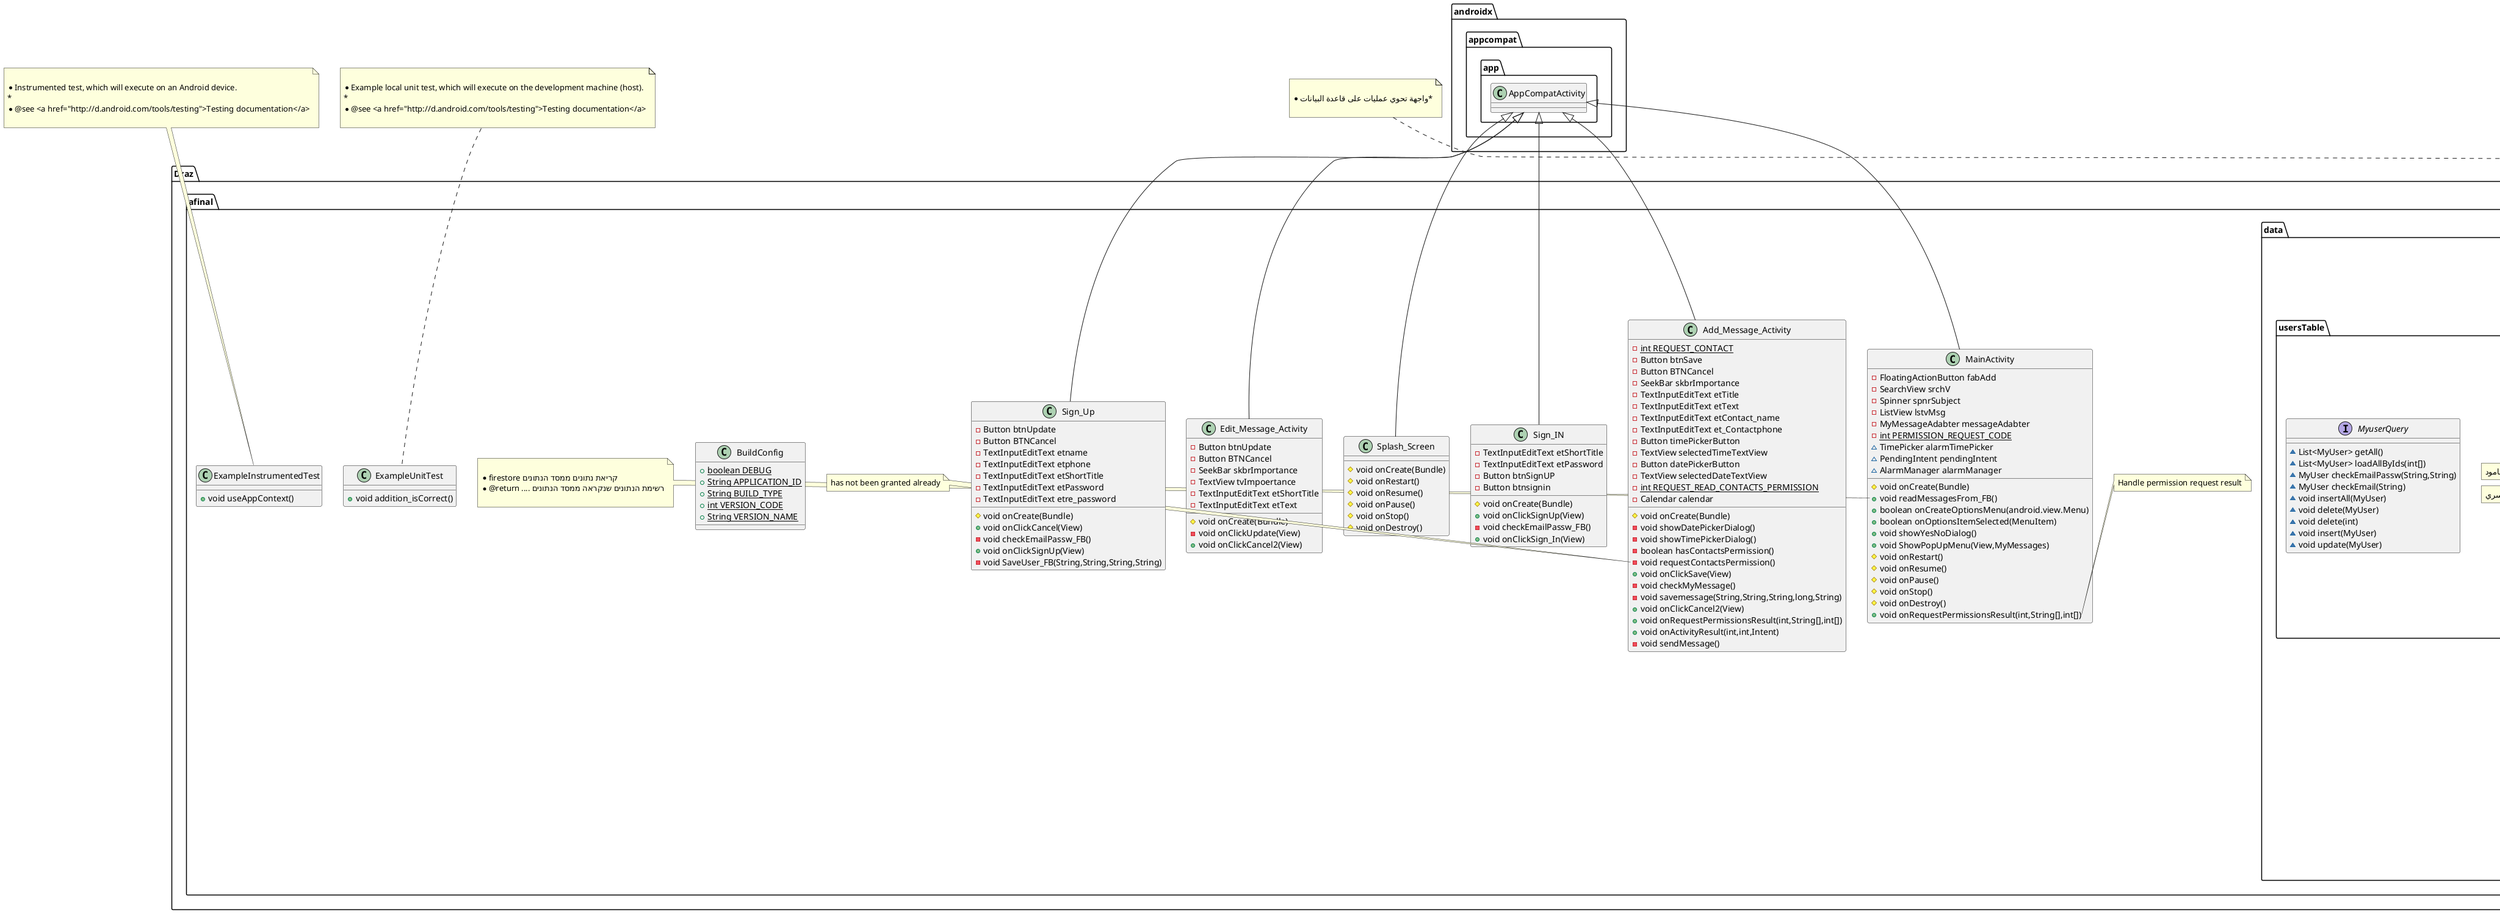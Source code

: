 @startuml
class Draz.afinal.MainActivity {
- FloatingActionButton fabAdd
- SearchView srchV
- Spinner spnrSubject
- ListView lstvMsg
- MyMessageAdabter messageAdabter
- {static} int PERMISSION_REQUEST_CODE
~ TimePicker alarmTimePicker
~ PendingIntent pendingIntent
~ AlarmManager alarmManager
# void onCreate(Bundle)
+ void readMessagesFrom_FB()
+ boolean onCreateOptionsMenu(android.view.Menu)
+ boolean onOptionsItemSelected(MenuItem)
+ void showYesNoDialog()
+ void ShowPopUpMenu(View,MyMessages)
# void onRestart()
# void onResume()
# void onPause()
# void onStop()
# void onDestroy()
+ void onRequestPermissionsResult(int,String[],int[])
}

note left of Draz.afinal.MainActivity::readMessagesFrom_FB()

     *  קריאת נתונים ממסד הנתונים firestore
     * @return .... רשימת הנתונים שנקראה ממסד הנתונים
     
end note
note right of Draz.afinal.MainActivity::onRequestPermissionsResult(int,String[],int[])
 Handle permission request result
end note

class Draz.afinal.data.MyMessage.MyMessages {
+ long keyid
+ String title
+ int importance
+ String text
+ String contact_name
+ String contact_phone
+ long time
+ boolean isCompleted
+ String mesjId
- String uid
+ String phone
+ long getKeyid()
+ void setKeyid(long)
+ String getTitle()
+ void setTitle(String)
+ int getImportance()
+ void setImportance(int)
+ String getText()
+ void setText(String)
+ String getContact_name()
+ void setContact_name(String)
+ String getContact_phone()
+ void setContact_phone(String)
+ long getTime()
+ void setTime(long)
+ boolean isCompleted()
+ void setCompleted(boolean)
+ String getMesjId()
+ void setMesjId(String)
+ String getUid()
+ void setUid(String)
+ String getPhone()
+ void setPhone(String)
+ String toString()
}
note left of Draz.afinal.data.MyMessage.MyMessages::title
عنوان الرسالة
end note
note right of Draz.afinal.data.MyMessage.MyMessages::importance
درجة الاهمية 1-5
end note
note left of Draz.afinal.data.MyMessage.MyMessages::text
نص الرسالة
end note
note right of Draz.afinal.data.MyMessage.MyMessages::contact_name
 اسماء جهات الاتصال
end note
note left of Draz.afinal.data.MyMessage.MyMessages::contact_phone
رقم الهاتف
end note
note right of Draz.afinal.data.MyMessage.MyMessages::time
الوفت(الساعة/الدقائق)
end note
note left of Draz.afinal.data.MyMessage.MyMessages::isCompleted
هل تمت الرسالة
end note
note right of Draz.afinal.data.MyMessage.MyMessages::mesjId
رقم  الرسالة
end note
note left of Draz.afinal.data.MyMessage.MyMessages::phone
رقم الهاتف
end note


class Draz.afinal.Sign_IN {
- TextInputEditText etShortTitle
- TextInputEditText etPassword
- Button btnSignUP
- Button btnsignin
# void onCreate(Bundle)
+ void onClickSignUp(View)
- void checkEmailPassw_FB()
+ void onClickSign_In(View)
}


class Draz.afinal.data.MyMessage.MyMessageAdabter {
- int itemLayout
~ MyMessages messages
+ View getView(int,View,ViewGroup)
- void delMyMessagesFromDB_FB(MyMessages)
- void callAPhoneNumber(String)
+ void openSendSmsApp(String,String)
+ void openSendWhatsAppV2(String,String)
}
note left of Draz.afinal.data.MyMessage.MyMessageAdabter::itemLayout
המזהה של קובץ עיצוב הפריט
end note

note left of Draz.afinal.data.MyMessage.MyMessageAdabter::getView(int,View,ViewGroup)

     * בונה פריט גרפי אחד בהתאם לעיצוב והצגת נתוני העצם עליו
     *
     * @param position    מיקום הפריט החל מ 0
     * @param convertView
     * @param parent      רכיב האוסף שיכיל את הפריטים כמו listview
     * @return . פריט גרפי שמציג נתוני עצם אחד
     
end note
note right of Draz.afinal.data.MyMessage.MyMessageAdabter::delMyMessagesFromDB_FB(MyMessages)

     * מחיקת פריט כולל התמונה מבסיס הנתונים
     * @param myMessages הפריט שמוחקים
     
end note
note left of Draz.afinal.data.MyMessage.MyMessageAdabter::callAPhoneNumber(String)

     * @param phone מספר טלפון שרוצים להתקשר אליו
     
end note
note right of Draz.afinal.data.MyMessage.MyMessageAdabter::openSendWhatsAppV2(String,String)

     * פתיחת אפליקצית שליחת whatsapp
     *
     * @param msg   .. ההודעה שרוצים לשלוח
     * @param phone
     
end note

class Draz.afinal.Splash_Screen {
# void onCreate(Bundle)
# void onRestart()
# void onResume()
# void onPause()
# void onStop()
# void onDestroy()
}

class Draz.afinal.Edit_Message_Activity {
- Button btnUpdate
- Button BTNCancel
- SeekBar skbrImportance
- TextView tvImpoertance
- TextInputEditText etShortTitle
- TextInputEditText etText
# void onCreate(Bundle)
- void onClickUpdate(View)
+ void onClickCancel2(View)
}


interface Draz.afinal.data.usersTable.MyuserQuery {
~ List<MyUser> getAll()
~ List<MyUser> loadAllByIds(int[])
~ MyUser checkEmailPassw(String,String)
~ MyUser checkEmail(String)
~ void insertAll(MyUser)
~ void delete(MyUser)
~ void delete(int)
~ void insert(MyUser)
~ void update(MyUser)
}

class Draz.afinal.BuildConfig {
+ {static} boolean DEBUG
+ {static} String APPLICATION_ID
+ {static} String BUILD_TYPE
+ {static} int VERSION_CODE
+ {static} String VERSION_NAME
}

class Draz.afinal.Add_Message_Activity {
- {static} int REQUEST_CONTACT
- Button btnSave
- Button BTNCancel
- SeekBar skbrImportance
- TextInputEditText etTitle
- TextInputEditText etText
- TextInputEditText etContact_name
- TextInputEditText et_Contactphone
- Button timePickerButton
- TextView selectedTimeTextView
- Button datePickerButton
- TextView selectedDateTextView
- {static} int REQUEST_READ_CONTACTS_PERMISSION
- Calendar calendar
# void onCreate(Bundle)
- void showDatePickerDialog()
- void showTimePickerDialog()
- boolean hasContactsPermission()
- void requestContactsPermission()
+ void onClickSave(View)
- void checkMyMessage()
- void savemessage(String,String,String,long,String)
+ void onClickCancel2(View)
+ void onRequestPermissionsResult(int,String[],int[])
+ void onActivityResult(int,int,Intent)
- void sendMessage()
}

note left of Draz.afinal.Add_Message_Activity::requestContactsPermission()
 has not been granted already
end note

interface Draz.afinal.data.MyMessage.MyMessagesQuery {
}
interface Draz.afinal.data.MyMessage.MyMessagesQuery$MyTasksQuery {
~ List<MyMessages> getAllMessages()
~ void insertTask(MyMessages)
~ void updateTask(MyMessages)
~ void delereTasks(MyMessages)
~ void delTaskById(long)
}
note left of Draz.afinal.data.MyMessage.MyMessagesQuery$MyTasksQuery::getAllMessages()

         * اعادة جميع معطيات جدول المهمات
         *
         * @return **قائمة من المهمات
         
end note
note right of Draz.afinal.data.MyMessage.MyMessagesQuery$MyTasksQuery::insertTask(MyMessages)

         * ادخال مهمات
         * @param t مجموعة مهمات
         
end note
note left of Draz.afinal.data.MyMessage.MyMessagesQuery$MyTasksQuery::updateTask(MyMessages)

         * تعديل المهمات
         * @param tasks مجموعة مهمات للتعديل (التعديل حسب المفتاح الرئيسي)
         
end note
note right of Draz.afinal.data.MyMessage.MyMessagesQuery$MyTasksQuery::delereTasks(MyMessages)

         * حذف مهمة او مهمات
         * @param tasks حذف المهمات (حسب المفتاح الرئيسي )
         
end note

class Draz.afinal.ExampleInstrumentedTest {
+ void useAppContext()
}
note top of Draz.afinal.ExampleInstrumentedTest

 * Instrumented test, which will execute on an Android device.
 *
 * @see <a href="http://d.android.com/tools/testing">Testing documentation</a>
 
end note


class Draz.afinal.Sign_Up {
- Button btnUpdate
- Button BTNCancel
- TextInputEditText etname
- TextInputEditText etphone
- TextInputEditText etShortTitle
- TextInputEditText etPassword
- TextInputEditText etre_password
# void onCreate(Bundle)
+ void onClickCancel(View)
- void checkEmailPassw_FB()
+ void onClickSignUp(View)
- void SaveUser_FB(String,String,String,String)
}


class Draz.afinal.ExampleUnitTest {
+ void addition_isCorrect()
}
note top of Draz.afinal.ExampleUnitTest

 * Example local unit test, which will execute on the development machine (host).
 *
 * @see <a href="http://d.android.com/tools/testing">Testing documentation</a>
 
end note


class Draz.afinal.bkg_alram.MyMessagesReceiver {
+ void onReceive(Context,Intent)
}

class Draz.afinal.bkg_alram.AlarmHelper {
+ {static} void setAlarm(Context,long,MyMessages)
+ {static} void cancelAlarm(Context)
}

class Draz.afinal.bkg_alram.MyMessageService {
- {static} String CHANNEL_ID
+ void onCreate()
+ int onStartCommand(Intent,int,int)
+ IBinder onBind(Intent)
- void createNotificationChannel()
- void sendMessage(String,String)
}


class Draz.afinal.data.usersTable.MyUser {
+ long keyid
+ String fullName
+ String email
+ String phone
+ String passw
+ String key
+ String image
+ long getKeyid()
+ void setKeyid(long)
+ String getFullName()
+ void setFullName(String)
+ String getEmail()
+ void setEmail(String)
+ String getPhone()
+ void setPhone(String)
+ String getPassw()
+ void setPassw(String)
+ String getKey()
+ void setKey(String)
+ String getImage()
+ void setImage(String)
+ String toString()
}
note top of Draz.afinal.data.usersTable.MyUser

 * *واجهة تحوي عمليات على قاعدة البيانات
 
end note

note left of Draz.afinal.data.usersTable.MyUser::email
 بحالة لم يتم اعطاء اسم للعامود يكون اسم الصفة اسم العامود
end note
note right of Draz.afinal.data.usersTable.MyUser::phone
 رقم الهاتف
end note
note left of Draz.afinal.data.usersTable.MyUser::passw
 الرقم السري
end note
note right of Draz.afinal.data.usersTable.MyUser::image
صورة
end note




androidx.appcompat.app.AppCompatActivity <|-- Draz.afinal.MainActivity
java.io.Serializable <|.. Draz.afinal.data.MyMessage.MyMessages
androidx.appcompat.app.AppCompatActivity <|-- Draz.afinal.Sign_IN
android.widget.ArrayAdapter <|-- Draz.afinal.data.MyMessage.MyMessageAdabter
androidx.appcompat.app.AppCompatActivity <|-- Draz.afinal.Splash_Screen
androidx.appcompat.app.AppCompatActivity <|-- Draz.afinal.Edit_Message_Activity
androidx.appcompat.app.AppCompatActivity <|-- Draz.afinal.Add_Message_Activity
Draz.afinal.data.MyMessage.MyMessagesQuery +.. Draz.afinal.data.MyMessage.MyMessagesQuery$MyTasksQuery
androidx.appcompat.app.AppCompatActivity <|-- Draz.afinal.Sign_Up
android.content.BroadcastReceiver <|-- Draz.afinal.bkg_alram.MyMessagesReceiver
android.app.Service <|-- Draz.afinal.bkg_alram.MyMessageService
@enduml